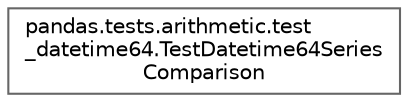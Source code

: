 digraph "Graphical Class Hierarchy"
{
 // LATEX_PDF_SIZE
  bgcolor="transparent";
  edge [fontname=Helvetica,fontsize=10,labelfontname=Helvetica,labelfontsize=10];
  node [fontname=Helvetica,fontsize=10,shape=box,height=0.2,width=0.4];
  rankdir="LR";
  Node0 [id="Node000000",label="pandas.tests.arithmetic.test\l_datetime64.TestDatetime64Series\lComparison",height=0.2,width=0.4,color="grey40", fillcolor="white", style="filled",URL="$d9/dde/classpandas_1_1tests_1_1arithmetic_1_1test__datetime64_1_1TestDatetime64SeriesComparison.html",tooltip=" "];
}
